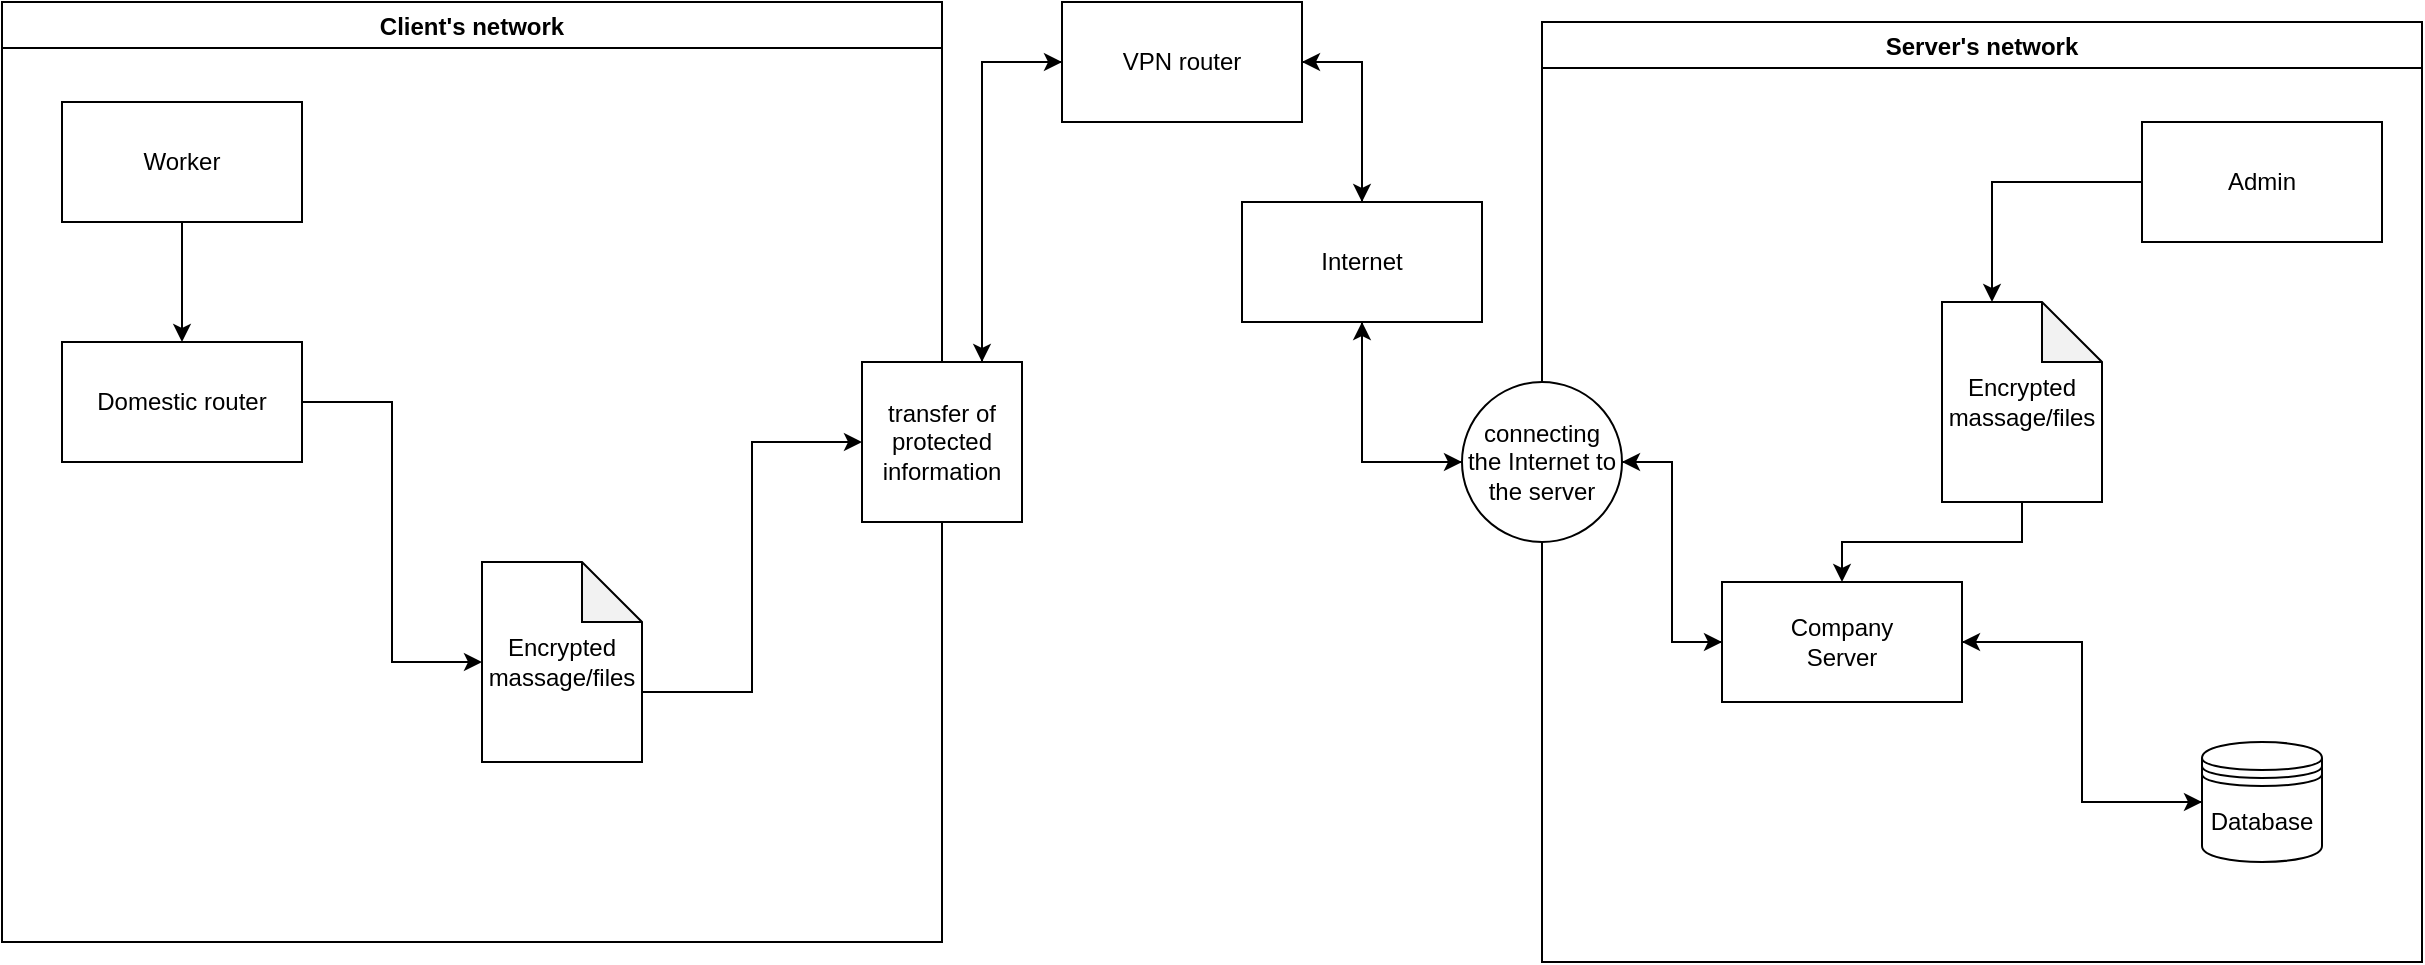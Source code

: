<mxfile version="22.1.18" type="github">
  <diagram name="Страница — 1" id="euWZF1uq0GRX-nTF4nlA">
    <mxGraphModel dx="1434" dy="780" grid="1" gridSize="10" guides="1" tooltips="1" connect="1" arrows="1" fold="1" page="1" pageScale="1" pageWidth="827" pageHeight="1169" math="0" shadow="0">
      <root>
        <mxCell id="0" />
        <mxCell id="1" parent="0" />
        <mxCell id="UvuUycXV82tivATld6Ok-32" style="edgeStyle=orthogonalEdgeStyle;rounded=0;orthogonalLoop=1;jettySize=auto;html=1;exitX=0.5;exitY=1;exitDx=0;exitDy=0;entryX=0.5;entryY=0;entryDx=0;entryDy=0;" edge="1" parent="1" source="UvuUycXV82tivATld6Ok-1" target="UvuUycXV82tivATld6Ok-2">
          <mxGeometry relative="1" as="geometry" />
        </mxCell>
        <mxCell id="UvuUycXV82tivATld6Ok-1" value="Worker" style="rounded=0;whiteSpace=wrap;html=1;" vertex="1" parent="1">
          <mxGeometry x="110" y="130" width="120" height="60" as="geometry" />
        </mxCell>
        <mxCell id="UvuUycXV82tivATld6Ok-2" value="Domestic router" style="rounded=0;whiteSpace=wrap;html=1;" vertex="1" parent="1">
          <mxGeometry x="110" y="250" width="120" height="60" as="geometry" />
        </mxCell>
        <mxCell id="UvuUycXV82tivATld6Ok-5" value="Client&#39;s network" style="swimlane;" vertex="1" parent="1">
          <mxGeometry x="80" y="80" width="470" height="470" as="geometry" />
        </mxCell>
        <mxCell id="UvuUycXV82tivATld6Ok-3" value="Encrypted&lt;br&gt;massage/files" style="shape=note;whiteSpace=wrap;html=1;backgroundOutline=1;darkOpacity=0.05;" vertex="1" parent="UvuUycXV82tivATld6Ok-5">
          <mxGeometry x="240" y="280" width="80" height="100" as="geometry" />
        </mxCell>
        <mxCell id="UvuUycXV82tivATld6Ok-6" value="Server&#39;s network" style="swimlane;startSize=23;" vertex="1" parent="1">
          <mxGeometry x="850" y="90" width="440" height="470" as="geometry" />
        </mxCell>
        <mxCell id="UvuUycXV82tivATld6Ok-20" style="edgeStyle=orthogonalEdgeStyle;rounded=0;orthogonalLoop=1;jettySize=auto;html=1;exitX=1;exitY=0.5;exitDx=0;exitDy=0;entryX=0;entryY=0.5;entryDx=0;entryDy=0;" edge="1" parent="UvuUycXV82tivATld6Ok-6" source="UvuUycXV82tivATld6Ok-12" target="UvuUycXV82tivATld6Ok-17">
          <mxGeometry relative="1" as="geometry" />
        </mxCell>
        <mxCell id="UvuUycXV82tivATld6Ok-12" value="Company&lt;br&gt;Server" style="rounded=0;whiteSpace=wrap;html=1;" vertex="1" parent="UvuUycXV82tivATld6Ok-6">
          <mxGeometry x="90" y="280" width="120" height="60" as="geometry" />
        </mxCell>
        <mxCell id="UvuUycXV82tivATld6Ok-18" style="edgeStyle=orthogonalEdgeStyle;rounded=0;orthogonalLoop=1;jettySize=auto;html=1;exitX=0.5;exitY=1;exitDx=0;exitDy=0;exitPerimeter=0;entryX=0.5;entryY=0;entryDx=0;entryDy=0;" edge="1" parent="UvuUycXV82tivATld6Ok-6" source="UvuUycXV82tivATld6Ok-13" target="UvuUycXV82tivATld6Ok-12">
          <mxGeometry relative="1" as="geometry" />
        </mxCell>
        <mxCell id="UvuUycXV82tivATld6Ok-13" value="Encrypted&lt;br style=&quot;border-color: var(--border-color);&quot;&gt;massage/files" style="shape=note;whiteSpace=wrap;html=1;backgroundOutline=1;darkOpacity=0.05;" vertex="1" parent="UvuUycXV82tivATld6Ok-6">
          <mxGeometry x="200" y="140" width="80" height="100" as="geometry" />
        </mxCell>
        <mxCell id="UvuUycXV82tivATld6Ok-14" value="Admin" style="rounded=0;whiteSpace=wrap;html=1;" vertex="1" parent="UvuUycXV82tivATld6Ok-6">
          <mxGeometry x="300" y="50" width="120" height="60" as="geometry" />
        </mxCell>
        <mxCell id="UvuUycXV82tivATld6Ok-16" style="edgeStyle=orthogonalEdgeStyle;rounded=0;orthogonalLoop=1;jettySize=auto;html=1;entryX=0;entryY=0;entryDx=25;entryDy=0;entryPerimeter=0;" edge="1" parent="UvuUycXV82tivATld6Ok-6" source="UvuUycXV82tivATld6Ok-14" target="UvuUycXV82tivATld6Ok-13">
          <mxGeometry relative="1" as="geometry" />
        </mxCell>
        <mxCell id="UvuUycXV82tivATld6Ok-19" style="edgeStyle=orthogonalEdgeStyle;rounded=0;orthogonalLoop=1;jettySize=auto;html=1;exitX=0;exitY=0.5;exitDx=0;exitDy=0;entryX=1;entryY=0.5;entryDx=0;entryDy=0;" edge="1" parent="UvuUycXV82tivATld6Ok-6" source="UvuUycXV82tivATld6Ok-17" target="UvuUycXV82tivATld6Ok-12">
          <mxGeometry relative="1" as="geometry" />
        </mxCell>
        <mxCell id="UvuUycXV82tivATld6Ok-17" value="Database" style="shape=datastore;whiteSpace=wrap;html=1;" vertex="1" parent="UvuUycXV82tivATld6Ok-6">
          <mxGeometry x="330" y="360" width="60" height="60" as="geometry" />
        </mxCell>
        <mxCell id="UvuUycXV82tivATld6Ok-29" style="edgeStyle=orthogonalEdgeStyle;rounded=0;orthogonalLoop=1;jettySize=auto;html=1;exitX=0.75;exitY=0;exitDx=0;exitDy=0;entryX=0;entryY=0.5;entryDx=0;entryDy=0;" edge="1" parent="1" source="UvuUycXV82tivATld6Ok-4" target="UvuUycXV82tivATld6Ok-15">
          <mxGeometry relative="1" as="geometry" />
        </mxCell>
        <mxCell id="UvuUycXV82tivATld6Ok-4" value="transfer of protected information" style="whiteSpace=wrap;html=1;aspect=fixed;" vertex="1" parent="1">
          <mxGeometry x="510" y="260" width="80" height="80" as="geometry" />
        </mxCell>
        <mxCell id="UvuUycXV82tivATld6Ok-25" style="edgeStyle=orthogonalEdgeStyle;rounded=0;orthogonalLoop=1;jettySize=auto;html=1;exitX=0.5;exitY=1;exitDx=0;exitDy=0;entryX=0;entryY=0.5;entryDx=0;entryDy=0;" edge="1" parent="1" source="UvuUycXV82tivATld6Ok-8" target="UvuUycXV82tivATld6Ok-9">
          <mxGeometry relative="1" as="geometry" />
        </mxCell>
        <mxCell id="UvuUycXV82tivATld6Ok-28" style="edgeStyle=orthogonalEdgeStyle;rounded=0;orthogonalLoop=1;jettySize=auto;html=1;exitX=0.5;exitY=0;exitDx=0;exitDy=0;entryX=1;entryY=0.5;entryDx=0;entryDy=0;" edge="1" parent="1" source="UvuUycXV82tivATld6Ok-8" target="UvuUycXV82tivATld6Ok-15">
          <mxGeometry relative="1" as="geometry" />
        </mxCell>
        <mxCell id="UvuUycXV82tivATld6Ok-8" value="Internet" style="rounded=0;whiteSpace=wrap;html=1;" vertex="1" parent="1">
          <mxGeometry x="700" y="180" width="120" height="60" as="geometry" />
        </mxCell>
        <mxCell id="UvuUycXV82tivATld6Ok-21" style="edgeStyle=orthogonalEdgeStyle;rounded=0;orthogonalLoop=1;jettySize=auto;html=1;exitX=1;exitY=0.5;exitDx=0;exitDy=0;entryX=0;entryY=0.5;entryDx=0;entryDy=0;" edge="1" parent="1" source="UvuUycXV82tivATld6Ok-9" target="UvuUycXV82tivATld6Ok-12">
          <mxGeometry relative="1" as="geometry" />
        </mxCell>
        <mxCell id="UvuUycXV82tivATld6Ok-26" style="edgeStyle=orthogonalEdgeStyle;rounded=0;orthogonalLoop=1;jettySize=auto;html=1;exitX=0;exitY=0.5;exitDx=0;exitDy=0;entryX=0.5;entryY=1;entryDx=0;entryDy=0;" edge="1" parent="1" source="UvuUycXV82tivATld6Ok-9" target="UvuUycXV82tivATld6Ok-8">
          <mxGeometry relative="1" as="geometry" />
        </mxCell>
        <mxCell id="UvuUycXV82tivATld6Ok-9" value="connecting the Internet to the server" style="ellipse;whiteSpace=wrap;html=1;aspect=fixed;" vertex="1" parent="1">
          <mxGeometry x="810" y="270" width="80" height="80" as="geometry" />
        </mxCell>
        <mxCell id="UvuUycXV82tivATld6Ok-27" style="edgeStyle=orthogonalEdgeStyle;rounded=0;orthogonalLoop=1;jettySize=auto;html=1;exitX=1;exitY=0.5;exitDx=0;exitDy=0;entryX=0.5;entryY=0;entryDx=0;entryDy=0;" edge="1" parent="1" source="UvuUycXV82tivATld6Ok-15" target="UvuUycXV82tivATld6Ok-8">
          <mxGeometry relative="1" as="geometry" />
        </mxCell>
        <mxCell id="UvuUycXV82tivATld6Ok-30" style="edgeStyle=orthogonalEdgeStyle;rounded=0;orthogonalLoop=1;jettySize=auto;html=1;exitX=0;exitY=0.5;exitDx=0;exitDy=0;entryX=0.75;entryY=0;entryDx=0;entryDy=0;" edge="1" parent="1" source="UvuUycXV82tivATld6Ok-15" target="UvuUycXV82tivATld6Ok-4">
          <mxGeometry relative="1" as="geometry" />
        </mxCell>
        <mxCell id="UvuUycXV82tivATld6Ok-15" value="VPN router" style="rounded=0;whiteSpace=wrap;html=1;" vertex="1" parent="1">
          <mxGeometry x="610" y="80" width="120" height="60" as="geometry" />
        </mxCell>
        <mxCell id="UvuUycXV82tivATld6Ok-22" style="edgeStyle=orthogonalEdgeStyle;rounded=0;orthogonalLoop=1;jettySize=auto;html=1;exitX=0;exitY=0.5;exitDx=0;exitDy=0;entryX=1;entryY=0.5;entryDx=0;entryDy=0;" edge="1" parent="1" source="UvuUycXV82tivATld6Ok-12" target="UvuUycXV82tivATld6Ok-9">
          <mxGeometry relative="1" as="geometry" />
        </mxCell>
        <mxCell id="UvuUycXV82tivATld6Ok-31" style="edgeStyle=orthogonalEdgeStyle;rounded=0;orthogonalLoop=1;jettySize=auto;html=1;exitX=0;exitY=0;exitDx=80;exitDy=65;exitPerimeter=0;entryX=0;entryY=0.5;entryDx=0;entryDy=0;" edge="1" parent="1" source="UvuUycXV82tivATld6Ok-3" target="UvuUycXV82tivATld6Ok-4">
          <mxGeometry relative="1" as="geometry" />
        </mxCell>
        <mxCell id="UvuUycXV82tivATld6Ok-34" style="edgeStyle=orthogonalEdgeStyle;rounded=0;orthogonalLoop=1;jettySize=auto;html=1;entryX=0;entryY=0.5;entryDx=0;entryDy=0;entryPerimeter=0;" edge="1" parent="1" source="UvuUycXV82tivATld6Ok-2" target="UvuUycXV82tivATld6Ok-3">
          <mxGeometry relative="1" as="geometry" />
        </mxCell>
      </root>
    </mxGraphModel>
  </diagram>
</mxfile>
